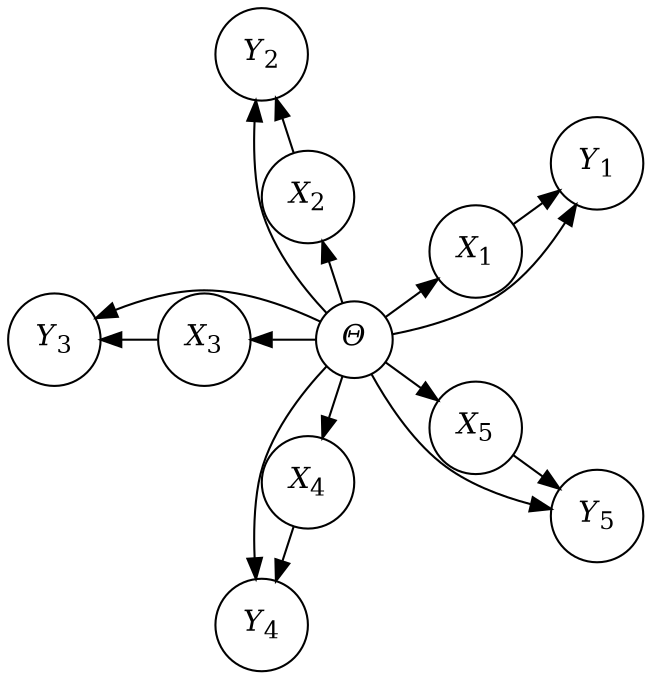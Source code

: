 digraph {
  graph [layout=twopi,splines=true]
  node [shape=circle]

  Θ [label=<<i>Θ</i>>]
  X1 [label=<<i>X</i><sub>1</sub>>]
  X2 [label=<<i>X</i><sub>2</sub>>]
  X3 [label=<<i>X</i><sub>3</sub>>]
  X4 [label=<<i>X</i><sub>4</sub>>]
  X5 [label=<<i>X</i><sub>5</sub>>]
  Y1 [label=<<i>Y</i><sub>1</sub>>]
  Y2 [label=<<i>Y</i><sub>2</sub>>]
  Y3 [label=<<i>Y</i><sub>3</sub>>]
  Y4 [label=<<i>Y</i><sub>4</sub>>]
  Y5 [label=<<i>Y</i><sub>5</sub>>]

  Θ -> X1
  Θ -> X2
  Θ -> X3
  Θ -> X4
  Θ -> X5

  X1 -> Y1
  X2 -> Y2
  X3 -> Y3
  X4 -> Y4
  X5 -> Y5

  Θ -> Y1 [weight=0]
  Θ -> Y2 [weight=0]
  Θ -> Y3 [weight=0]
  Θ -> Y4 [weight=0]
  Θ -> Y5 [weight=0]
}
